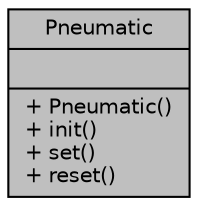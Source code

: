 digraph "Pneumatic"
{
 // INTERACTIVE_SVG=YES
 // LATEX_PDF_SIZE
  edge [fontname="Helvetica",fontsize="10",labelfontname="Helvetica",labelfontsize="10"];
  node [fontname="Helvetica",fontsize="10",shape=record];
  Node1 [label="{Pneumatic\n||+ Pneumatic()\l+ init()\l+ set()\l+ reset()\l}",height=0.2,width=0.4,color="black", fillcolor="grey75", style="filled", fontcolor="black",tooltip=" "];
}

